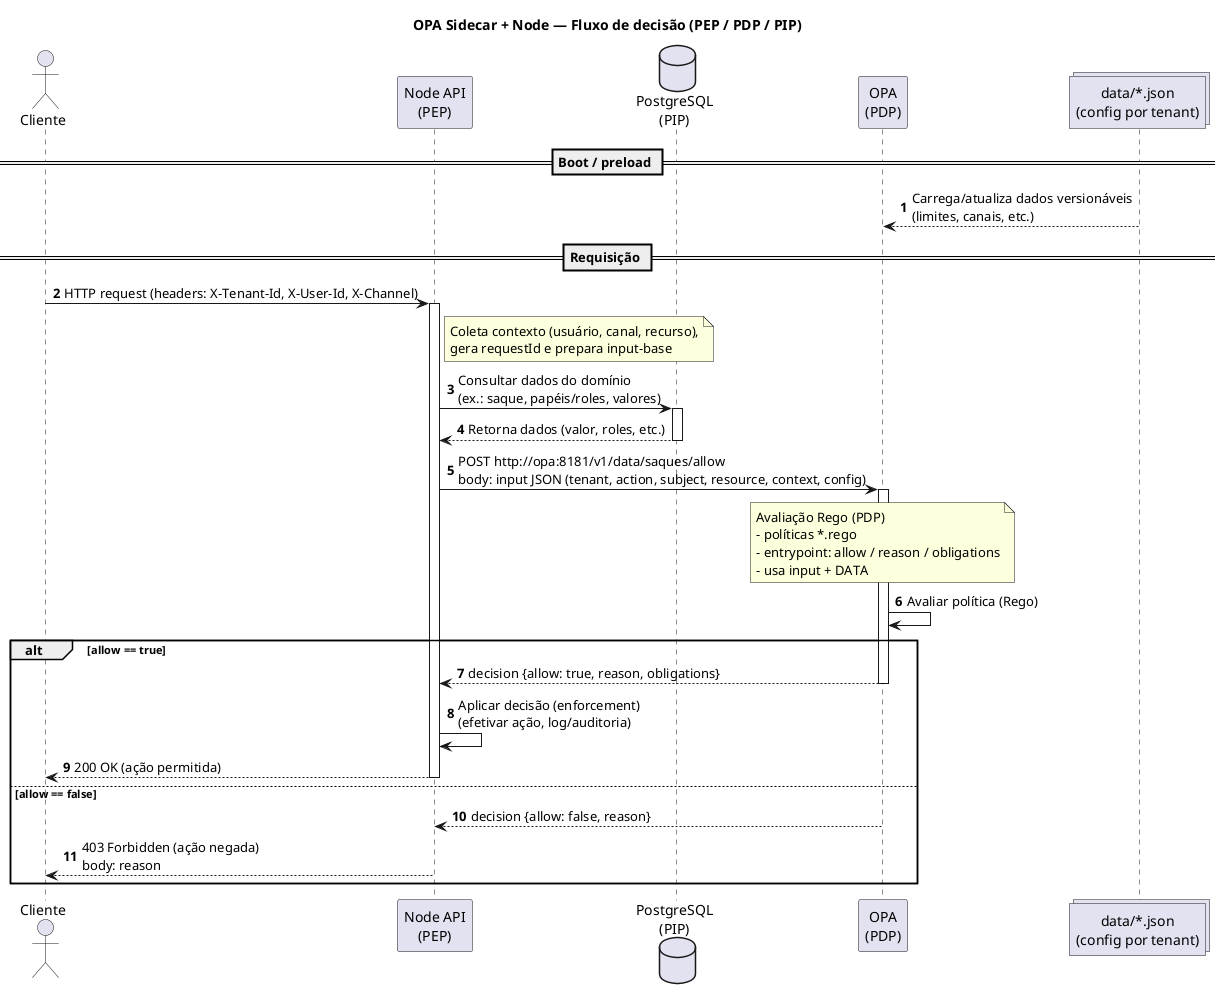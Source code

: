 @startuml
title OPA Sidecar + Node — Fluxo de decisão (PEP / PDP / PIP)
autonumber

actor Cliente
participant "Node API\n(PEP)" as PEP
database "PostgreSQL\n(PIP)" as PIP
participant "OPA\n(PDP)" as PDP
collections "data/*.json\n(config por tenant)" as DATA

== Boot / preload ==
DATA --> PDP : Carrega/atualiza dados versionáveis\n(limites, canais, etc.)

== Requisição ==
Cliente -> PEP : HTTP request (headers: X-Tenant-Id, X-User-Id, X-Channel)
activate PEP
note right of PEP
  Coleta contexto (usuário, canal, recurso),
  gera requestId e prepara input-base
end note

PEP -> PIP : Consultar dados do domínio\n(ex.: saque, papéis/roles, valores)
activate PIP
PIP --> PEP : Retorna dados (valor, roles, etc.)
deactivate PIP

PEP -> PDP : POST http://opa:8181/v1/data/saques/allow\nbody: input JSON (tenant, action, subject, resource, context, config)
activate PDP
note over PDP
  Avaliação Rego (PDP)
  - políticas *.rego
  - entrypoint: allow / reason / obligations
  - usa input + DATA
end note
PDP -> PDP : Avaliar política (Rego)

alt allow == true
  PDP --> PEP : decision {allow: true, reason, obligations}
  deactivate PDP
  PEP -> PEP : Aplicar decisão (enforcement)\n(efetivar ação, log/auditoria)
  PEP --> Cliente : 200 OK (ação permitida)
  deactivate PEP
else allow == false
  PDP --> PEP : decision {allow: false, reason}
  deactivate PDP
  PEP --> Cliente : 403 Forbidden (ação negada)\nbody: reason
  deactivate PEP
end
@enduml